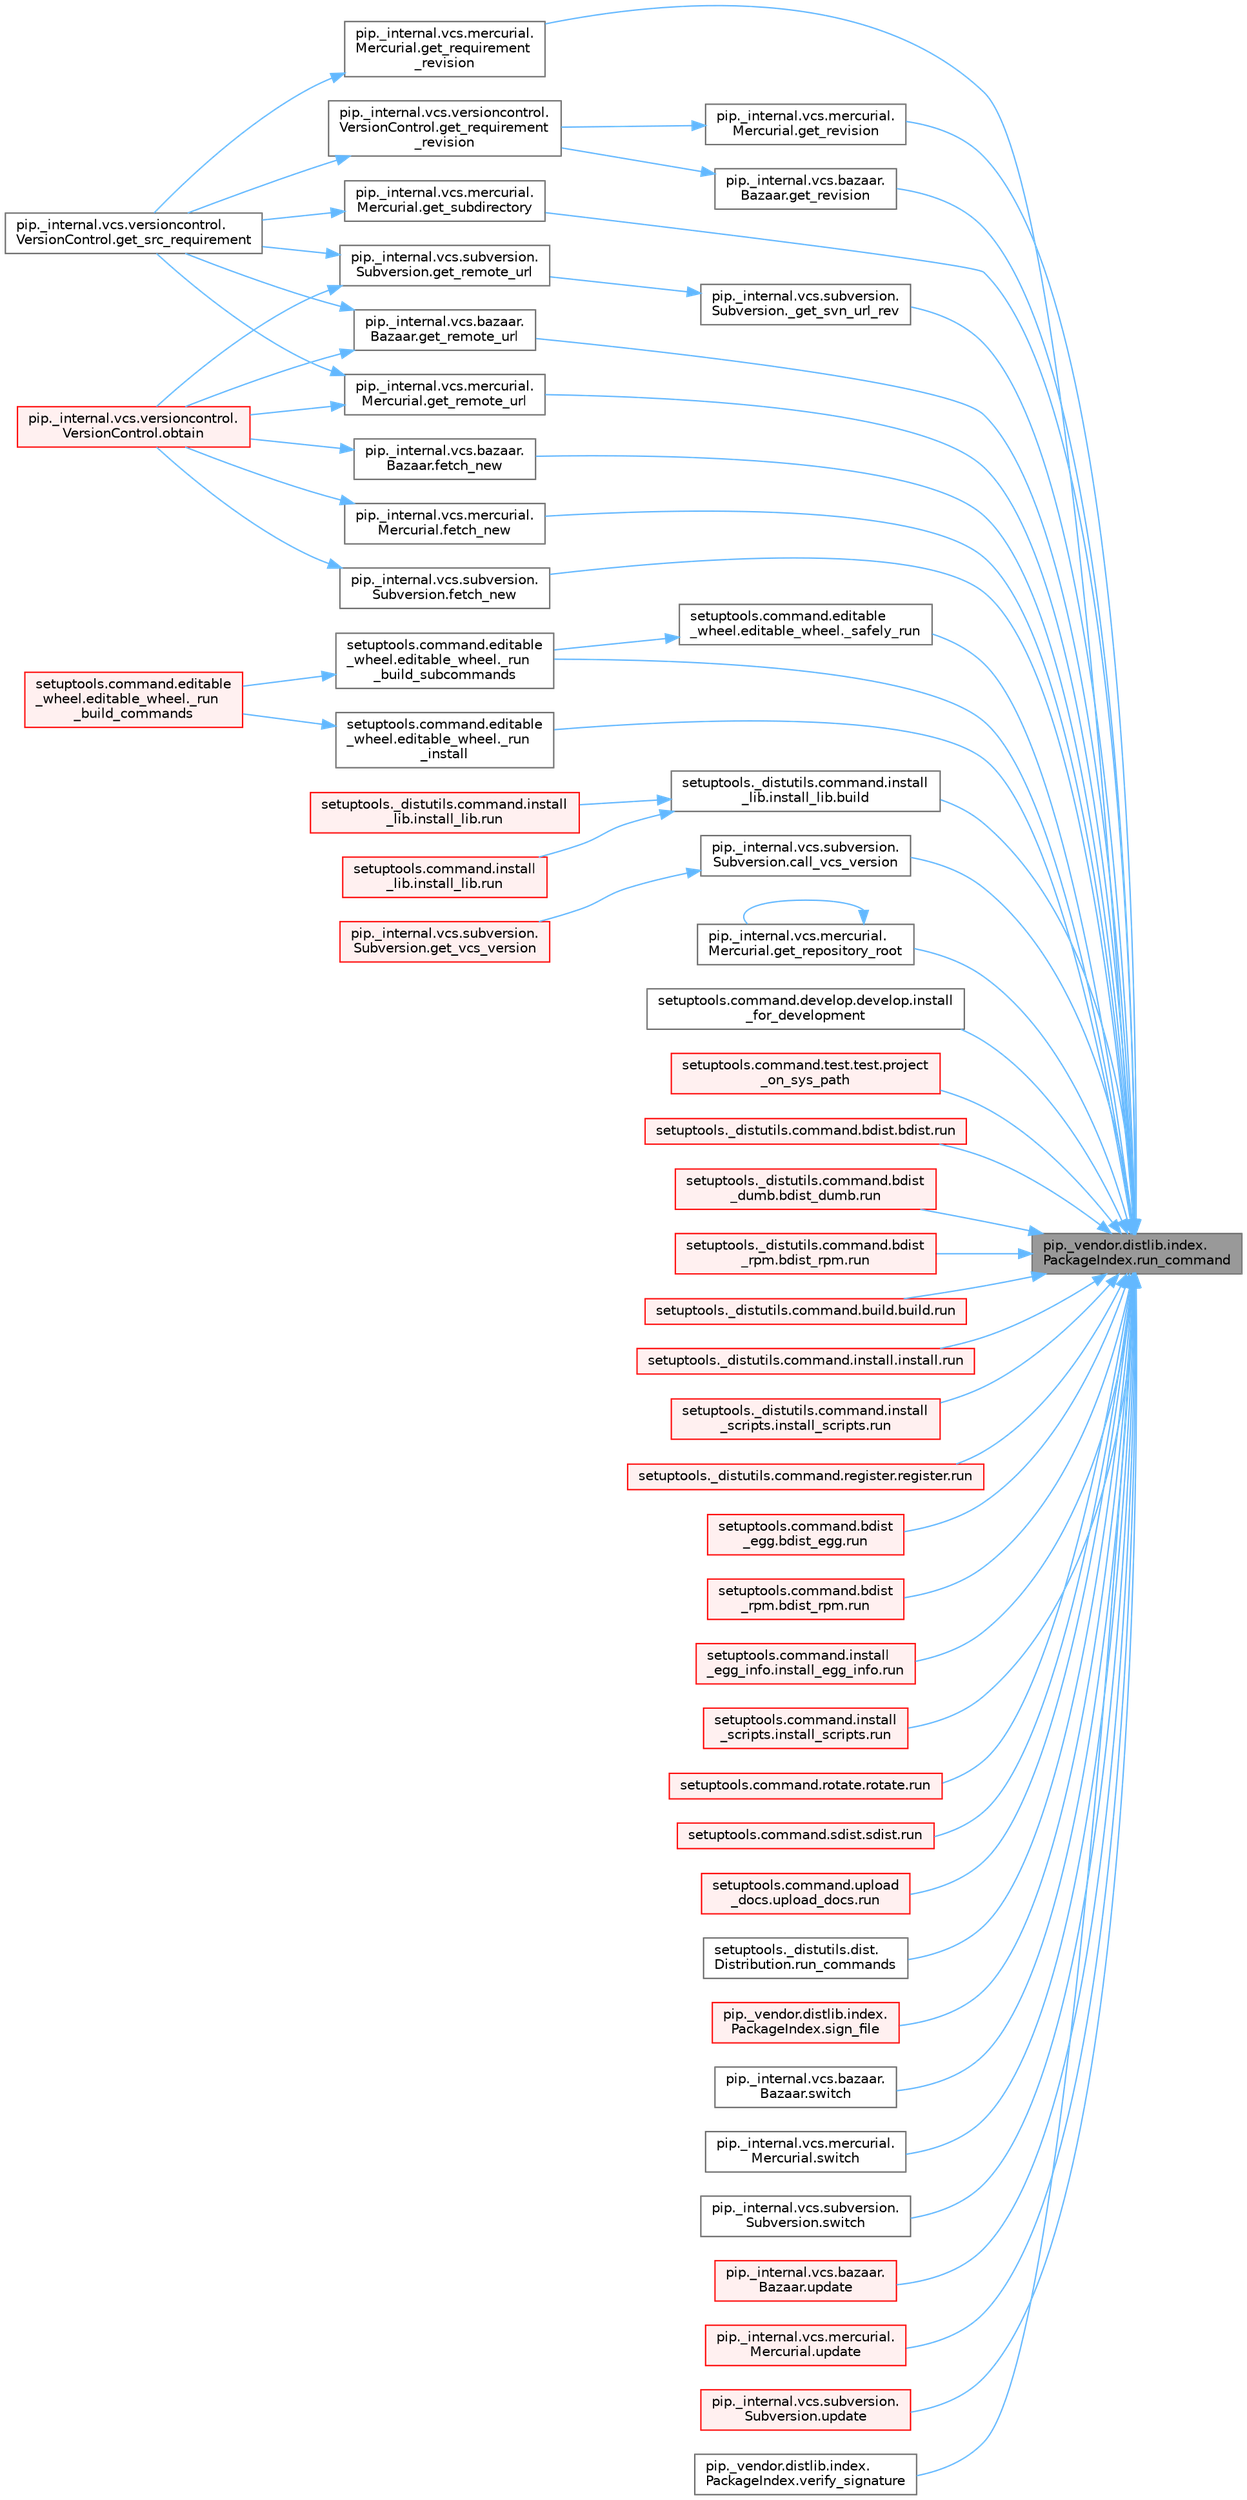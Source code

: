 digraph "pip._vendor.distlib.index.PackageIndex.run_command"
{
 // LATEX_PDF_SIZE
  bgcolor="transparent";
  edge [fontname=Helvetica,fontsize=10,labelfontname=Helvetica,labelfontsize=10];
  node [fontname=Helvetica,fontsize=10,shape=box,height=0.2,width=0.4];
  rankdir="RL";
  Node1 [id="Node000001",label="pip._vendor.distlib.index.\lPackageIndex.run_command",height=0.2,width=0.4,color="gray40", fillcolor="grey60", style="filled", fontcolor="black",tooltip=" "];
  Node1 -> Node2 [id="edge1_Node000001_Node000002",dir="back",color="steelblue1",style="solid",tooltip=" "];
  Node2 [id="Node000002",label="pip._internal.vcs.subversion.\lSubversion._get_svn_url_rev",height=0.2,width=0.4,color="grey40", fillcolor="white", style="filled",URL="$classpip_1_1__internal_1_1vcs_1_1subversion_1_1_subversion.html#a561b918238c7b04a4b7ddee4a5570f9f",tooltip=" "];
  Node2 -> Node3 [id="edge2_Node000002_Node000003",dir="back",color="steelblue1",style="solid",tooltip=" "];
  Node3 [id="Node000003",label="pip._internal.vcs.subversion.\lSubversion.get_remote_url",height=0.2,width=0.4,color="grey40", fillcolor="white", style="filled",URL="$classpip_1_1__internal_1_1vcs_1_1subversion_1_1_subversion.html#ad536f957aa47173e21a4feae8e965c64",tooltip=" "];
  Node3 -> Node4 [id="edge3_Node000003_Node000004",dir="back",color="steelblue1",style="solid",tooltip=" "];
  Node4 [id="Node000004",label="pip._internal.vcs.versioncontrol.\lVersionControl.get_src_requirement",height=0.2,width=0.4,color="grey40", fillcolor="white", style="filled",URL="$classpip_1_1__internal_1_1vcs_1_1versioncontrol_1_1_version_control.html#a31e358b8b6c13d391d0965bc214a1013",tooltip=" "];
  Node3 -> Node5 [id="edge4_Node000003_Node000005",dir="back",color="steelblue1",style="solid",tooltip=" "];
  Node5 [id="Node000005",label="pip._internal.vcs.versioncontrol.\lVersionControl.obtain",height=0.2,width=0.4,color="red", fillcolor="#FFF0F0", style="filled",URL="$classpip_1_1__internal_1_1vcs_1_1versioncontrol_1_1_version_control.html#a88bf8b3128ce08ceb24315bbd86e6791",tooltip=" "];
  Node1 -> Node7 [id="edge5_Node000001_Node000007",dir="back",color="steelblue1",style="solid",tooltip=" "];
  Node7 [id="Node000007",label="setuptools.command.editable\l_wheel.editable_wheel._run\l_build_subcommands",height=0.2,width=0.4,color="grey40", fillcolor="white", style="filled",URL="$classsetuptools_1_1command_1_1editable__wheel_1_1editable__wheel.html#a5a1d2b004b213e6e74118156431e9475",tooltip=" "];
  Node7 -> Node8 [id="edge6_Node000007_Node000008",dir="back",color="steelblue1",style="solid",tooltip=" "];
  Node8 [id="Node000008",label="setuptools.command.editable\l_wheel.editable_wheel._run\l_build_commands",height=0.2,width=0.4,color="red", fillcolor="#FFF0F0", style="filled",URL="$classsetuptools_1_1command_1_1editable__wheel_1_1editable__wheel.html#a14c14105433e17bb7ad7c062a2111b35",tooltip=" "];
  Node1 -> Node15 [id="edge7_Node000001_Node000015",dir="back",color="steelblue1",style="solid",tooltip=" "];
  Node15 [id="Node000015",label="setuptools.command.editable\l_wheel.editable_wheel._run\l_install",height=0.2,width=0.4,color="grey40", fillcolor="white", style="filled",URL="$classsetuptools_1_1command_1_1editable__wheel_1_1editable__wheel.html#aba952add5a0ce87ee98e3c00882a08d6",tooltip=" "];
  Node15 -> Node8 [id="edge8_Node000015_Node000008",dir="back",color="steelblue1",style="solid",tooltip=" "];
  Node1 -> Node16 [id="edge9_Node000001_Node000016",dir="back",color="steelblue1",style="solid",tooltip=" "];
  Node16 [id="Node000016",label="setuptools.command.editable\l_wheel.editable_wheel._safely_run",height=0.2,width=0.4,color="grey40", fillcolor="white", style="filled",URL="$classsetuptools_1_1command_1_1editable__wheel_1_1editable__wheel.html#a6da651144035301b28de27c71676f28a",tooltip=" "];
  Node16 -> Node7 [id="edge10_Node000016_Node000007",dir="back",color="steelblue1",style="solid",tooltip=" "];
  Node1 -> Node17 [id="edge11_Node000001_Node000017",dir="back",color="steelblue1",style="solid",tooltip=" "];
  Node17 [id="Node000017",label="setuptools._distutils.command.install\l_lib.install_lib.build",height=0.2,width=0.4,color="grey40", fillcolor="white", style="filled",URL="$classsetuptools_1_1__distutils_1_1command_1_1install__lib_1_1install__lib.html#a768766a6c24f04a7de30fbe94e3c4aa4",tooltip=" "];
  Node17 -> Node18 [id="edge12_Node000017_Node000018",dir="back",color="steelblue1",style="solid",tooltip=" "];
  Node18 [id="Node000018",label="setuptools._distutils.command.install\l_lib.install_lib.run",height=0.2,width=0.4,color="red", fillcolor="#FFF0F0", style="filled",URL="$classsetuptools_1_1__distutils_1_1command_1_1install__lib_1_1install__lib.html#aedc0eea27e626a25be51489b2cc77c40",tooltip=" "];
  Node17 -> Node19 [id="edge13_Node000017_Node000019",dir="back",color="steelblue1",style="solid",tooltip=" "];
  Node19 [id="Node000019",label="setuptools.command.install\l_lib.install_lib.run",height=0.2,width=0.4,color="red", fillcolor="#FFF0F0", style="filled",URL="$classsetuptools_1_1command_1_1install__lib_1_1install__lib.html#a50c62121b7ed69229e4cf2d331ff5fa3",tooltip=" "];
  Node1 -> Node20 [id="edge14_Node000001_Node000020",dir="back",color="steelblue1",style="solid",tooltip=" "];
  Node20 [id="Node000020",label="pip._internal.vcs.subversion.\lSubversion.call_vcs_version",height=0.2,width=0.4,color="grey40", fillcolor="white", style="filled",URL="$classpip_1_1__internal_1_1vcs_1_1subversion_1_1_subversion.html#a4b081bea84b9d238f0f2fb6358d51168",tooltip=" "];
  Node20 -> Node21 [id="edge15_Node000020_Node000021",dir="back",color="steelblue1",style="solid",tooltip=" "];
  Node21 [id="Node000021",label="pip._internal.vcs.subversion.\lSubversion.get_vcs_version",height=0.2,width=0.4,color="red", fillcolor="#FFF0F0", style="filled",URL="$classpip_1_1__internal_1_1vcs_1_1subversion_1_1_subversion.html#a735a14b87a2066ba7e70b6e024e48815",tooltip=" "];
  Node1 -> Node2327 [id="edge16_Node000001_Node002327",dir="back",color="steelblue1",style="solid",tooltip=" "];
  Node2327 [id="Node002327",label="pip._internal.vcs.bazaar.\lBazaar.fetch_new",height=0.2,width=0.4,color="grey40", fillcolor="white", style="filled",URL="$classpip_1_1__internal_1_1vcs_1_1bazaar_1_1_bazaar.html#acafcbf2930a1cfdf60c30f760d6e07bb",tooltip=" "];
  Node2327 -> Node5 [id="edge17_Node002327_Node000005",dir="back",color="steelblue1",style="solid",tooltip=" "];
  Node1 -> Node2328 [id="edge18_Node000001_Node002328",dir="back",color="steelblue1",style="solid",tooltip=" "];
  Node2328 [id="Node002328",label="pip._internal.vcs.mercurial.\lMercurial.fetch_new",height=0.2,width=0.4,color="grey40", fillcolor="white", style="filled",URL="$classpip_1_1__internal_1_1vcs_1_1mercurial_1_1_mercurial.html#ae29d60a7ff4cdd5a5f6f5924aab0705c",tooltip=" "];
  Node2328 -> Node5 [id="edge19_Node002328_Node000005",dir="back",color="steelblue1",style="solid",tooltip=" "];
  Node1 -> Node23 [id="edge20_Node000001_Node000023",dir="back",color="steelblue1",style="solid",tooltip=" "];
  Node23 [id="Node000023",label="pip._internal.vcs.subversion.\lSubversion.fetch_new",height=0.2,width=0.4,color="grey40", fillcolor="white", style="filled",URL="$classpip_1_1__internal_1_1vcs_1_1subversion_1_1_subversion.html#a77872d266502778f01705398673cd459",tooltip=" "];
  Node23 -> Node5 [id="edge21_Node000023_Node000005",dir="back",color="steelblue1",style="solid",tooltip=" "];
  Node1 -> Node2329 [id="edge22_Node000001_Node002329",dir="back",color="steelblue1",style="solid",tooltip=" "];
  Node2329 [id="Node002329",label="pip._internal.vcs.bazaar.\lBazaar.get_remote_url",height=0.2,width=0.4,color="grey40", fillcolor="white", style="filled",URL="$classpip_1_1__internal_1_1vcs_1_1bazaar_1_1_bazaar.html#a7ca2695eb981353537146db34d8adc6c",tooltip=" "];
  Node2329 -> Node4 [id="edge23_Node002329_Node000004",dir="back",color="steelblue1",style="solid",tooltip=" "];
  Node2329 -> Node5 [id="edge24_Node002329_Node000005",dir="back",color="steelblue1",style="solid",tooltip=" "];
  Node1 -> Node2330 [id="edge25_Node000001_Node002330",dir="back",color="steelblue1",style="solid",tooltip=" "];
  Node2330 [id="Node002330",label="pip._internal.vcs.mercurial.\lMercurial.get_remote_url",height=0.2,width=0.4,color="grey40", fillcolor="white", style="filled",URL="$classpip_1_1__internal_1_1vcs_1_1mercurial_1_1_mercurial.html#a181d844b6242c988eab721964c8fc225",tooltip=" "];
  Node2330 -> Node4 [id="edge26_Node002330_Node000004",dir="back",color="steelblue1",style="solid",tooltip=" "];
  Node2330 -> Node5 [id="edge27_Node002330_Node000005",dir="back",color="steelblue1",style="solid",tooltip=" "];
  Node1 -> Node2331 [id="edge28_Node000001_Node002331",dir="back",color="steelblue1",style="solid",tooltip=" "];
  Node2331 [id="Node002331",label="pip._internal.vcs.mercurial.\lMercurial.get_repository_root",height=0.2,width=0.4,color="grey40", fillcolor="white", style="filled",URL="$classpip_1_1__internal_1_1vcs_1_1mercurial_1_1_mercurial.html#a440557c19596d8b32e550178393ac56b",tooltip=" "];
  Node2331 -> Node2331 [id="edge29_Node002331_Node002331",dir="back",color="steelblue1",style="solid",tooltip=" "];
  Node1 -> Node2332 [id="edge30_Node000001_Node002332",dir="back",color="steelblue1",style="solid",tooltip=" "];
  Node2332 [id="Node002332",label="pip._internal.vcs.mercurial.\lMercurial.get_requirement\l_revision",height=0.2,width=0.4,color="grey40", fillcolor="white", style="filled",URL="$classpip_1_1__internal_1_1vcs_1_1mercurial_1_1_mercurial.html#af179b008f1836297ecee0e665421ae66",tooltip=" "];
  Node2332 -> Node4 [id="edge31_Node002332_Node000004",dir="back",color="steelblue1",style="solid",tooltip=" "];
  Node1 -> Node2333 [id="edge32_Node000001_Node002333",dir="back",color="steelblue1",style="solid",tooltip=" "];
  Node2333 [id="Node002333",label="pip._internal.vcs.bazaar.\lBazaar.get_revision",height=0.2,width=0.4,color="grey40", fillcolor="white", style="filled",URL="$classpip_1_1__internal_1_1vcs_1_1bazaar_1_1_bazaar.html#a1c1d94fd7c494b376d82874c99857903",tooltip=" "];
  Node2333 -> Node758 [id="edge33_Node002333_Node000758",dir="back",color="steelblue1",style="solid",tooltip=" "];
  Node758 [id="Node000758",label="pip._internal.vcs.versioncontrol.\lVersionControl.get_requirement\l_revision",height=0.2,width=0.4,color="grey40", fillcolor="white", style="filled",URL="$classpip_1_1__internal_1_1vcs_1_1versioncontrol_1_1_version_control.html#a5116b53ba150897ab9b840158fd43d6c",tooltip=" "];
  Node758 -> Node4 [id="edge34_Node000758_Node000004",dir="back",color="steelblue1",style="solid",tooltip=" "];
  Node1 -> Node2334 [id="edge35_Node000001_Node002334",dir="back",color="steelblue1",style="solid",tooltip=" "];
  Node2334 [id="Node002334",label="pip._internal.vcs.mercurial.\lMercurial.get_revision",height=0.2,width=0.4,color="grey40", fillcolor="white", style="filled",URL="$classpip_1_1__internal_1_1vcs_1_1mercurial_1_1_mercurial.html#ab89d500793ab8eeb2d882e5ee5835236",tooltip=" "];
  Node2334 -> Node758 [id="edge36_Node002334_Node000758",dir="back",color="steelblue1",style="solid",tooltip=" "];
  Node1 -> Node2335 [id="edge37_Node000001_Node002335",dir="back",color="steelblue1",style="solid",tooltip=" "];
  Node2335 [id="Node002335",label="pip._internal.vcs.mercurial.\lMercurial.get_subdirectory",height=0.2,width=0.4,color="grey40", fillcolor="white", style="filled",URL="$classpip_1_1__internal_1_1vcs_1_1mercurial_1_1_mercurial.html#a3c6d97ec6bdd2f07c86b09bbdc5cba64",tooltip=" "];
  Node2335 -> Node4 [id="edge38_Node002335_Node000004",dir="back",color="steelblue1",style="solid",tooltip=" "];
  Node1 -> Node2336 [id="edge39_Node000001_Node002336",dir="back",color="steelblue1",style="solid",tooltip=" "];
  Node2336 [id="Node002336",label="setuptools.command.develop.develop.install\l_for_development",height=0.2,width=0.4,color="grey40", fillcolor="white", style="filled",URL="$classsetuptools_1_1command_1_1develop_1_1develop.html#a35de7e3f44f8096f0334bc5bae4f3966",tooltip=" "];
  Node1 -> Node2337 [id="edge40_Node000001_Node002337",dir="back",color="steelblue1",style="solid",tooltip=" "];
  Node2337 [id="Node002337",label="setuptools.command.test.test.project\l_on_sys_path",height=0.2,width=0.4,color="red", fillcolor="#FFF0F0", style="filled",URL="$classsetuptools_1_1command_1_1test_1_1test.html#a5b270df5600b6d95c1e0e05e539897a8",tooltip=" "];
  Node1 -> Node2339 [id="edge41_Node000001_Node002339",dir="back",color="steelblue1",style="solid",tooltip=" "];
  Node2339 [id="Node002339",label="setuptools._distutils.command.bdist.bdist.run",height=0.2,width=0.4,color="red", fillcolor="#FFF0F0", style="filled",URL="$classsetuptools_1_1__distutils_1_1command_1_1bdist_1_1bdist.html#a6862e6e3bb065ba86a2c337652fbb864",tooltip=" "];
  Node1 -> Node728 [id="edge42_Node000001_Node000728",dir="back",color="steelblue1",style="solid",tooltip=" "];
  Node728 [id="Node000728",label="setuptools._distutils.command.bdist\l_dumb.bdist_dumb.run",height=0.2,width=0.4,color="red", fillcolor="#FFF0F0", style="filled",URL="$classsetuptools_1_1__distutils_1_1command_1_1bdist__dumb_1_1bdist__dumb.html#a1ddf2b2f2332fed447e1f22a0cf6e129",tooltip=" "];
  Node1 -> Node131 [id="edge43_Node000001_Node000131",dir="back",color="steelblue1",style="solid",tooltip=" "];
  Node131 [id="Node000131",label="setuptools._distutils.command.bdist\l_rpm.bdist_rpm.run",height=0.2,width=0.4,color="red", fillcolor="#FFF0F0", style="filled",URL="$classsetuptools_1_1__distutils_1_1command_1_1bdist__rpm_1_1bdist__rpm.html#adcee42c05da0e307fe50ccba1f7efd75",tooltip=" "];
  Node1 -> Node2340 [id="edge44_Node000001_Node002340",dir="back",color="steelblue1",style="solid",tooltip=" "];
  Node2340 [id="Node002340",label="setuptools._distutils.command.build.build.run",height=0.2,width=0.4,color="red", fillcolor="#FFF0F0", style="filled",URL="$classsetuptools_1_1__distutils_1_1command_1_1build_1_1build.html#a32d79092f6ba3b52037422e0e6b1c8f7",tooltip=" "];
  Node1 -> Node181 [id="edge45_Node000001_Node000181",dir="back",color="steelblue1",style="solid",tooltip=" "];
  Node181 [id="Node000181",label="setuptools._distutils.command.install.install.run",height=0.2,width=0.4,color="red", fillcolor="#FFF0F0", style="filled",URL="$classsetuptools_1_1__distutils_1_1command_1_1install_1_1install.html#a334865e31c8184ad6db89bade3233a4f",tooltip=" "];
  Node1 -> Node2341 [id="edge46_Node000001_Node002341",dir="back",color="steelblue1",style="solid",tooltip=" "];
  Node2341 [id="Node002341",label="setuptools._distutils.command.install\l_scripts.install_scripts.run",height=0.2,width=0.4,color="red", fillcolor="#FFF0F0", style="filled",URL="$classsetuptools_1_1__distutils_1_1command_1_1install__scripts_1_1install__scripts.html#a94ee81263a2b9d0d2a5c2793b58fc954",tooltip=" "];
  Node1 -> Node51 [id="edge47_Node000001_Node000051",dir="back",color="steelblue1",style="solid",tooltip=" "];
  Node51 [id="Node000051",label="setuptools._distutils.command.register.register.run",height=0.2,width=0.4,color="red", fillcolor="#FFF0F0", style="filled",URL="$classsetuptools_1_1__distutils_1_1command_1_1register_1_1register.html#a2c04b126757f477c907033d7f3d0e169",tooltip=" "];
  Node1 -> Node2342 [id="edge48_Node000001_Node002342",dir="back",color="steelblue1",style="solid",tooltip=" "];
  Node2342 [id="Node002342",label="setuptools.command.bdist\l_egg.bdist_egg.run",height=0.2,width=0.4,color="red", fillcolor="#FFF0F0", style="filled",URL="$classsetuptools_1_1command_1_1bdist__egg_1_1bdist__egg.html#a1d5efaf94859f9b85520a1ca39e59d39",tooltip=" "];
  Node1 -> Node2343 [id="edge49_Node000001_Node002343",dir="back",color="steelblue1",style="solid",tooltip=" "];
  Node2343 [id="Node002343",label="setuptools.command.bdist\l_rpm.bdist_rpm.run",height=0.2,width=0.4,color="red", fillcolor="#FFF0F0", style="filled",URL="$classsetuptools_1_1command_1_1bdist__rpm_1_1bdist__rpm.html#a05458d5eb47582848fe153235ad4a04d",tooltip=" "];
  Node1 -> Node350 [id="edge50_Node000001_Node000350",dir="back",color="steelblue1",style="solid",tooltip=" "];
  Node350 [id="Node000350",label="setuptools.command.install\l_egg_info.install_egg_info.run",height=0.2,width=0.4,color="red", fillcolor="#FFF0F0", style="filled",URL="$classsetuptools_1_1command_1_1install__egg__info_1_1install__egg__info.html#a0f1546b2a4a230ae8a4e0aaa4706579e",tooltip=" "];
  Node1 -> Node2344 [id="edge51_Node000001_Node002344",dir="back",color="steelblue1",style="solid",tooltip=" "];
  Node2344 [id="Node002344",label="setuptools.command.install\l_scripts.install_scripts.run",height=0.2,width=0.4,color="red", fillcolor="#FFF0F0", style="filled",URL="$classsetuptools_1_1command_1_1install__scripts_1_1install__scripts.html#ac198cbcee24f1e833a37ee4cf7e89849",tooltip=" "];
  Node1 -> Node2345 [id="edge52_Node000001_Node002345",dir="back",color="steelblue1",style="solid",tooltip=" "];
  Node2345 [id="Node002345",label="setuptools.command.rotate.rotate.run",height=0.2,width=0.4,color="red", fillcolor="#FFF0F0", style="filled",URL="$classsetuptools_1_1command_1_1rotate_1_1rotate.html#a9054b17464c6a651b9c7e2ec5ea23fcf",tooltip=" "];
  Node1 -> Node2346 [id="edge53_Node000001_Node002346",dir="back",color="steelblue1",style="solid",tooltip=" "];
  Node2346 [id="Node002346",label="setuptools.command.sdist.sdist.run",height=0.2,width=0.4,color="red", fillcolor="#FFF0F0", style="filled",URL="$classsetuptools_1_1command_1_1sdist_1_1sdist.html#aa5355aa122aca4ed9e8bac61946053ed",tooltip=" "];
  Node1 -> Node54 [id="edge54_Node000001_Node000054",dir="back",color="steelblue1",style="solid",tooltip=" "];
  Node54 [id="Node000054",label="setuptools.command.upload\l_docs.upload_docs.run",height=0.2,width=0.4,color="red", fillcolor="#FFF0F0", style="filled",URL="$classsetuptools_1_1command_1_1upload__docs_1_1upload__docs.html#aa4dc06178a865c40dcd7fe0cd77a2bfe",tooltip=" "];
  Node1 -> Node2347 [id="edge55_Node000001_Node002347",dir="back",color="steelblue1",style="solid",tooltip=" "];
  Node2347 [id="Node002347",label="setuptools._distutils.dist.\lDistribution.run_commands",height=0.2,width=0.4,color="grey40", fillcolor="white", style="filled",URL="$classsetuptools_1_1__distutils_1_1dist_1_1_distribution.html#af2cf2ea3c9181b59283aeafe11578cab",tooltip=" "];
  Node1 -> Node2348 [id="edge56_Node000001_Node002348",dir="back",color="steelblue1",style="solid",tooltip=" "];
  Node2348 [id="Node002348",label="pip._vendor.distlib.index.\lPackageIndex.sign_file",height=0.2,width=0.4,color="red", fillcolor="#FFF0F0", style="filled",URL="$classpip_1_1__vendor_1_1distlib_1_1index_1_1_package_index.html#ad24c4f5bfa20ab345bffcdf7e45d024e",tooltip=" "];
  Node1 -> Node2349 [id="edge57_Node000001_Node002349",dir="back",color="steelblue1",style="solid",tooltip=" "];
  Node2349 [id="Node002349",label="pip._internal.vcs.bazaar.\lBazaar.switch",height=0.2,width=0.4,color="grey40", fillcolor="white", style="filled",URL="$classpip_1_1__internal_1_1vcs_1_1bazaar_1_1_bazaar.html#ac13aebed9aad0d0cb0ce46d3ba02f3b6",tooltip=" "];
  Node1 -> Node2350 [id="edge58_Node000001_Node002350",dir="back",color="steelblue1",style="solid",tooltip=" "];
  Node2350 [id="Node002350",label="pip._internal.vcs.mercurial.\lMercurial.switch",height=0.2,width=0.4,color="grey40", fillcolor="white", style="filled",URL="$classpip_1_1__internal_1_1vcs_1_1mercurial_1_1_mercurial.html#a5074f4358bf4c1df0e3d1c4dd6da1a39",tooltip=" "];
  Node1 -> Node24 [id="edge59_Node000001_Node000024",dir="back",color="steelblue1",style="solid",tooltip=" "];
  Node24 [id="Node000024",label="pip._internal.vcs.subversion.\lSubversion.switch",height=0.2,width=0.4,color="grey40", fillcolor="white", style="filled",URL="$classpip_1_1__internal_1_1vcs_1_1subversion_1_1_subversion.html#a1d3d43f4e8db6cc7f59a748ce504b7de",tooltip=" "];
  Node1 -> Node2351 [id="edge60_Node000001_Node002351",dir="back",color="steelblue1",style="solid",tooltip=" "];
  Node2351 [id="Node002351",label="pip._internal.vcs.bazaar.\lBazaar.update",height=0.2,width=0.4,color="red", fillcolor="#FFF0F0", style="filled",URL="$classpip_1_1__internal_1_1vcs_1_1bazaar_1_1_bazaar.html#ab72f9605304d0f45c9cee1b01475db15",tooltip=" "];
  Node1 -> Node2352 [id="edge61_Node000001_Node002352",dir="back",color="steelblue1",style="solid",tooltip=" "];
  Node2352 [id="Node002352",label="pip._internal.vcs.mercurial.\lMercurial.update",height=0.2,width=0.4,color="red", fillcolor="#FFF0F0", style="filled",URL="$classpip_1_1__internal_1_1vcs_1_1mercurial_1_1_mercurial.html#ab20d928e9af6ddb8d125f17805b56433",tooltip=" "];
  Node1 -> Node25 [id="edge62_Node000001_Node000025",dir="back",color="steelblue1",style="solid",tooltip=" "];
  Node25 [id="Node000025",label="pip._internal.vcs.subversion.\lSubversion.update",height=0.2,width=0.4,color="red", fillcolor="#FFF0F0", style="filled",URL="$classpip_1_1__internal_1_1vcs_1_1subversion_1_1_subversion.html#a6ffdf52e473391cd02f543f30e12cc94",tooltip=" "];
  Node1 -> Node2353 [id="edge63_Node000001_Node002353",dir="back",color="steelblue1",style="solid",tooltip=" "];
  Node2353 [id="Node002353",label="pip._vendor.distlib.index.\lPackageIndex.verify_signature",height=0.2,width=0.4,color="grey40", fillcolor="white", style="filled",URL="$classpip_1_1__vendor_1_1distlib_1_1index_1_1_package_index.html#af9c82627786ba64f72751175bb110b3f",tooltip=" "];
}
